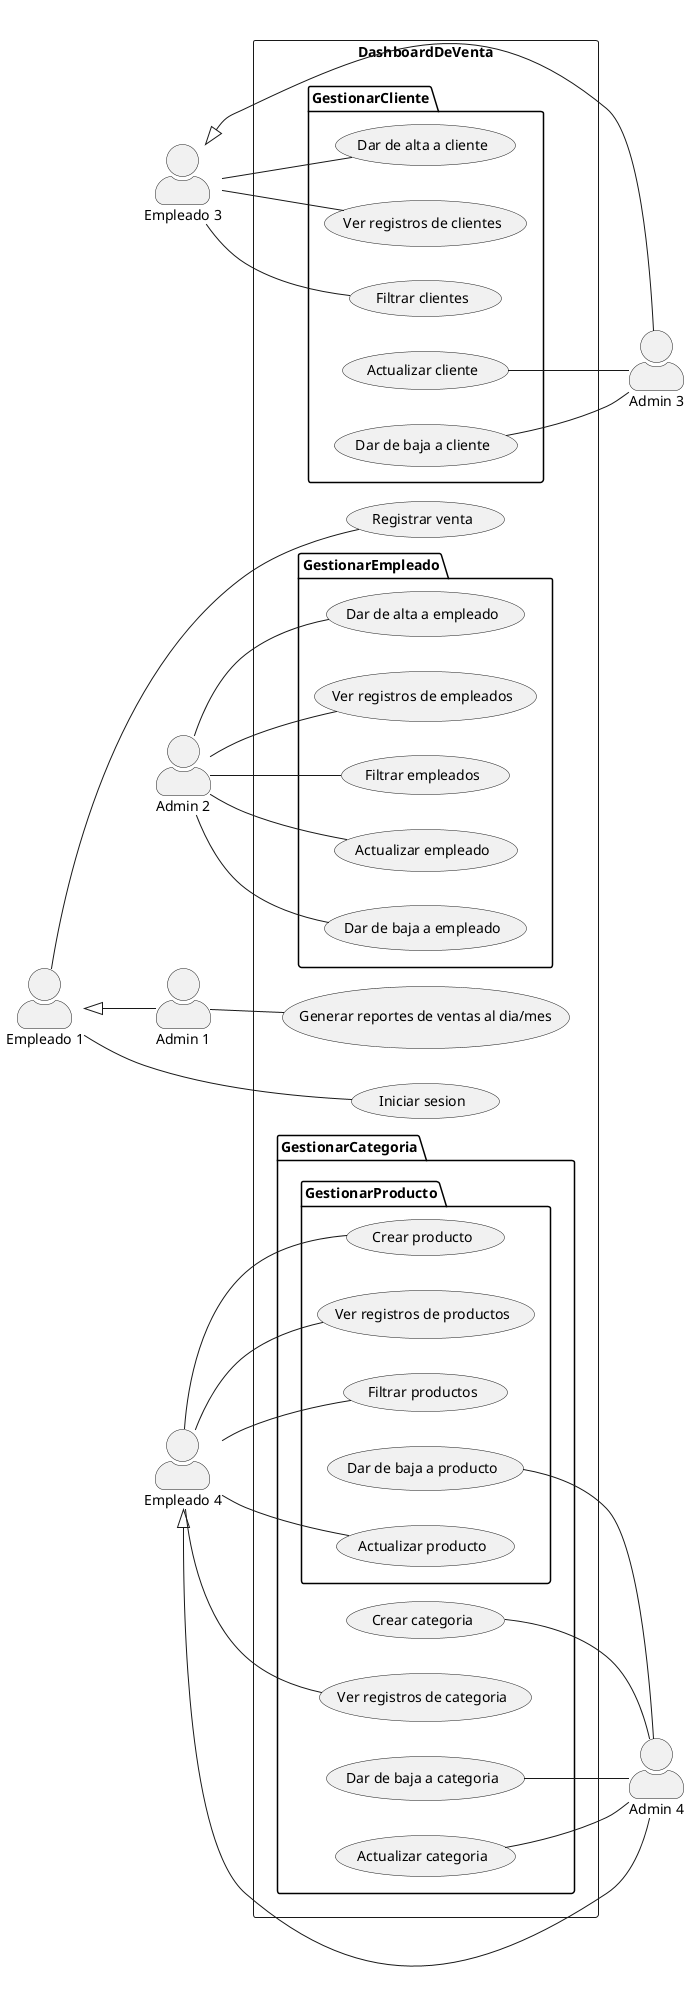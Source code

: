 @startuml
skinparam actorStyle awesome 

left to right direction

rectangle DashboardDeVenta {
    usecase "Iniciar sesion" as iniciarSesion
    usecase "Registrar venta" as registrarVenta
    usecase "Generar reportes de ventas al dia/mes" as generarReporteDeVentas
    
    package GestionarEmpleado {
        usecase "Dar de alta a empleado" as darDeAltaEmpleado
        usecase "Ver registros de empleados" as verRegistrosDeEmpleados
        usecase "Filtrar empleados" as filtrarEmpleados
        usecase "Actualizar empleado" as actualizarEmpleado
        usecase "Dar de baja a empleado" as darDeBajaEmpleado
    }
    
    package GestionarCliente {
        usecase "Dar de alta a cliente" as darDeAltaCliente
        usecase "Ver registros de clientes" as verRegistrosDeClientes
        usecase "Filtrar clientes" as filtrarClientes
        usecase "Actualizar cliente" as actualizarCliente
        usecase "Dar de baja a cliente" as darDeBajaCliente
    }
    
    package GestionarCategoria {
        usecase "Crear categoria" as crearCategoria
        usecase "Ver registros de categoria" as verRegistrosDeCategoria
        usecase "Dar de baja a categoria" as darDeBajaCategoria
        usecase "Actualizar categoria" as actualizarCategoria
    
        package GestionarProducto {
            usecase "Crear producto" as guardarProducto
            usecase "Ver registros de productos" as verRegistrosDeProductos
            usecase "Filtrar productos" as filtrarProductos
            usecase "Dar de baja a producto" as darDeBajaProducto
            usecase "Actualizar producto" as actualizarProducto
        }
    }
}
' ================================================= '
actor "Admin 1" as Admin1
actor "Empleado 1" as Empleado1
Empleado1 <|-- Admin1
' ================================================= '
Admin1 -- generarReporteDeVentas 
Empleado1 -- iniciarSesion
Empleado1 -- registrarVenta
' ================================================= '
actor "Admin 2" as Admin2

Admin2 -- darDeAltaEmpleado
Admin2 -- verRegistrosDeEmpleados
Admin2 -- filtrarEmpleados
Admin2 -- actualizarEmpleado
Admin2 -- darDeBajaEmpleado
' ================================================= '
actor "Admin 3" as Admin3
actor "Empleado 3" as Empleado3
Empleado3 <|-- Admin3

actualizarCliente -- Admin3
darDeBajaCliente -- Admin3 
Empleado3 -- darDeAltaCliente
Empleado3 -- verRegistrosDeClientes
Empleado3 -- filtrarClientes
' ================================================= '
actor "Admin 4" as Admin4
actor "Empleado 4" as Empleado4
Empleado4 <|-- Admin4

crearCategoria -- Admin4
Empleado4 -- verRegistrosDeCategoria
darDeBajaCategoria -- Admin4
actualizarCategoria -- Admin4

Empleado4 -- guardarProducto
Empleado4 -- verRegistrosDeProductos
Empleado4 -- filtrarProductos
darDeBajaProducto -- Admin4
Empleado4 -- actualizarProducto
' ================================================= '
@enduml